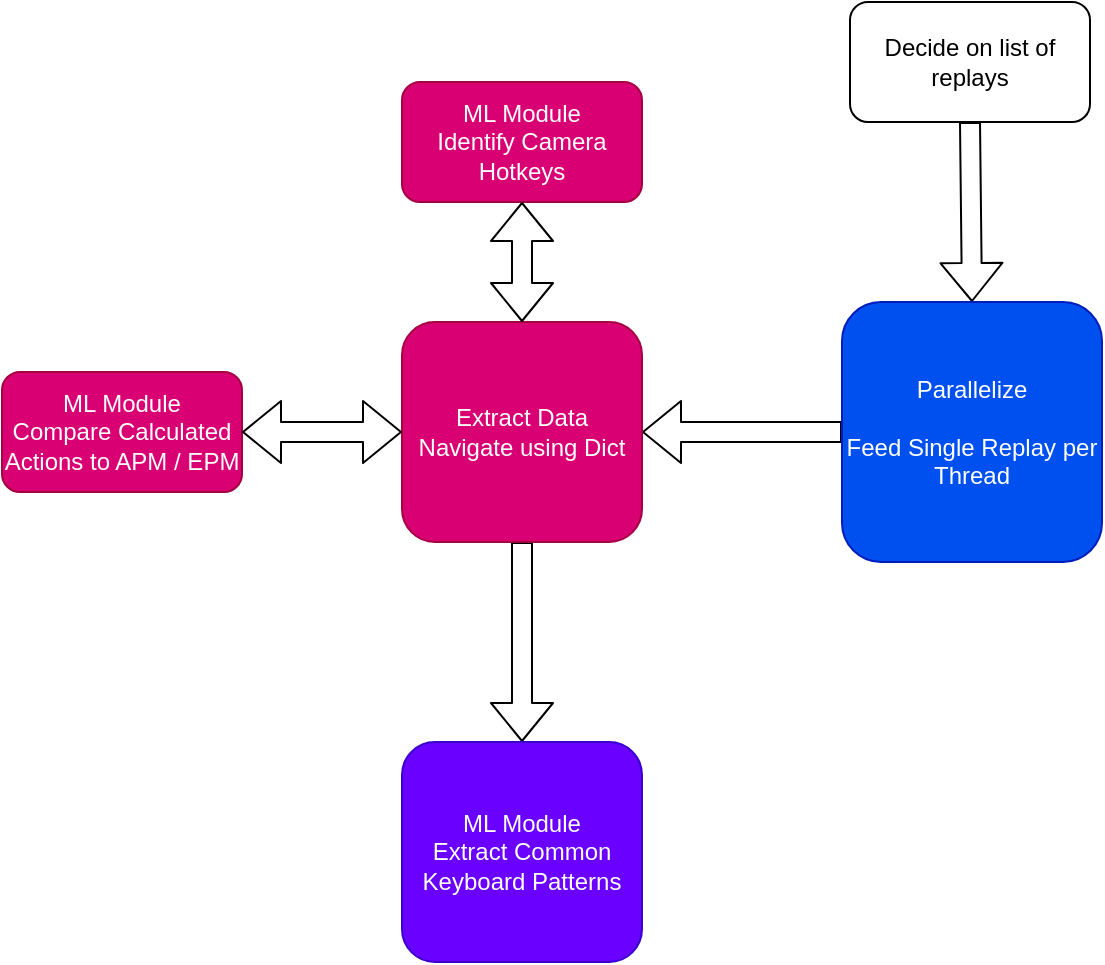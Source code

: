 <mxfile>
    <diagram id="hHlxjkCI6NfT5b84cUJ9" name="Page-1">
        <mxGraphModel dx="2576" dy="1142" grid="1" gridSize="10" guides="1" tooltips="1" connect="1" arrows="1" fold="1" page="1" pageScale="1" pageWidth="827" pageHeight="1169" math="0" shadow="0">
            <root>
                <mxCell id="0"/>
                <mxCell id="1" parent="0"/>
                <mxCell id="15" style="edgeStyle=none;shape=flexArrow;orthogonalLoop=1;jettySize=auto;html=1;exitX=0.5;exitY=1;exitDx=0;exitDy=0;entryX=0.5;entryY=0;entryDx=0;entryDy=0;" edge="1" parent="1" source="2" target="3">
                    <mxGeometry relative="1" as="geometry"/>
                </mxCell>
                <mxCell id="2" value="Decide on list of replays" style="rounded=1;whiteSpace=wrap;html=1;" parent="1" vertex="1">
                    <mxGeometry x="354" y="20" width="120" height="60" as="geometry"/>
                </mxCell>
                <mxCell id="14" style="edgeStyle=none;shape=flexArrow;orthogonalLoop=1;jettySize=auto;html=1;exitX=0;exitY=0.5;exitDx=0;exitDy=0;entryX=1;entryY=0.5;entryDx=0;entryDy=0;" edge="1" parent="1" source="3" target="6">
                    <mxGeometry relative="1" as="geometry"/>
                </mxCell>
                <mxCell id="3" value="Parallelize&lt;br&gt;&lt;br&gt;Feed Single Replay per Thread" style="rounded=1;whiteSpace=wrap;html=1;fillColor=#0050ef;strokeColor=#001DBC;fontColor=#ffffff;" parent="1" vertex="1">
                    <mxGeometry x="350" y="170" width="130" height="130" as="geometry"/>
                </mxCell>
                <mxCell id="17" style="edgeStyle=none;shape=flexArrow;orthogonalLoop=1;jettySize=auto;html=1;exitX=0.5;exitY=1;exitDx=0;exitDy=0;entryX=0.5;entryY=0;entryDx=0;entryDy=0;" edge="1" parent="1" source="6" target="10">
                    <mxGeometry relative="1" as="geometry"/>
                </mxCell>
                <mxCell id="6" value="Extract Data&lt;br&gt;Navigate using Dict" style="rounded=1;whiteSpace=wrap;html=1;fillColor=#d80073;strokeColor=#A50040;fontColor=#ffffff;" parent="1" vertex="1">
                    <mxGeometry x="130" y="180" width="120" height="110" as="geometry"/>
                </mxCell>
                <mxCell id="9" value="ML Module&lt;br&gt;Identify Camera Hotkeys" style="rounded=1;whiteSpace=wrap;html=1;fillColor=#d80073;strokeColor=#A50040;fontColor=#ffffff;" vertex="1" parent="1">
                    <mxGeometry x="130" y="60" width="120" height="60" as="geometry"/>
                </mxCell>
                <mxCell id="10" value="ML Module&lt;br&gt;Extract Common Keyboard Patterns" style="rounded=1;whiteSpace=wrap;html=1;fillColor=#6a00ff;strokeColor=#3700CC;fontColor=#ffffff;" vertex="1" parent="1">
                    <mxGeometry x="130" y="390" width="120" height="110" as="geometry"/>
                </mxCell>
                <mxCell id="11" value="ML Module&lt;br&gt;Compare Calculated Actions to APM / EPM" style="rounded=1;whiteSpace=wrap;html=1;fillColor=#d80073;strokeColor=#A50040;fontColor=#ffffff;" vertex="1" parent="1">
                    <mxGeometry x="-70" y="205" width="120" height="60" as="geometry"/>
                </mxCell>
                <mxCell id="12" value="" style="shape=flexArrow;endArrow=classic;startArrow=classic;html=1;entryX=0.5;entryY=1;entryDx=0;entryDy=0;exitX=0.5;exitY=0;exitDx=0;exitDy=0;" edge="1" parent="1" source="6" target="9">
                    <mxGeometry width="100" height="100" relative="1" as="geometry">
                        <mxPoint x="360" y="620" as="sourcePoint"/>
                        <mxPoint x="460" y="520" as="targetPoint"/>
                    </mxGeometry>
                </mxCell>
                <mxCell id="16" value="" style="shape=flexArrow;endArrow=classic;startArrow=classic;html=1;entryX=0;entryY=0.5;entryDx=0;entryDy=0;exitX=1;exitY=0.5;exitDx=0;exitDy=0;" edge="1" parent="1" source="11" target="6">
                    <mxGeometry width="100" height="100" relative="1" as="geometry">
                        <mxPoint x="70" y="235" as="sourcePoint"/>
                        <mxPoint x="200" y="130" as="targetPoint"/>
                    </mxGeometry>
                </mxCell>
            </root>
        </mxGraphModel>
    </diagram>
</mxfile>